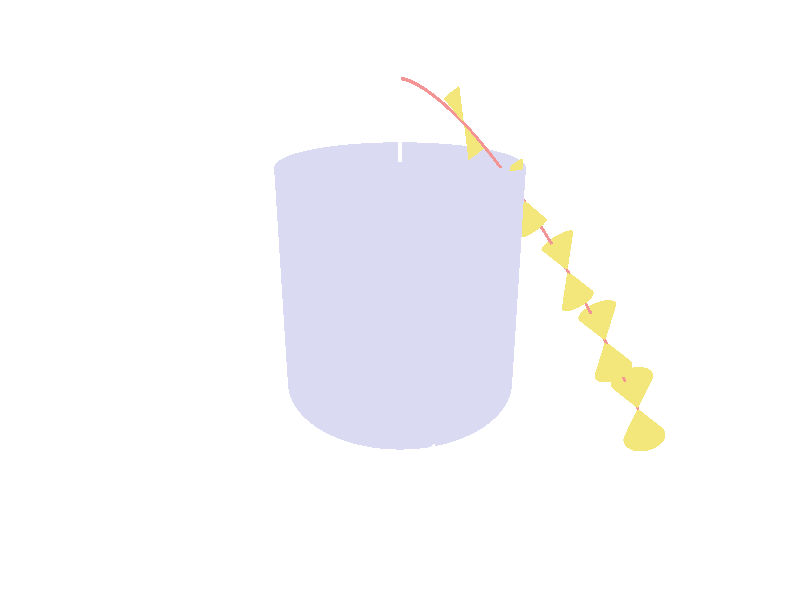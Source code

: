 //
// blackhole.pov -- Visualisierung
//
// (c) 2017 Prof Dr Andreas Müller, Hochschule Rapperswil
//
#version 3.7;
#include "colors.inc"
global_settings {
	assumed_gamma 1
}

#declare imagescale = 0.9;

camera {
	location <4, 2, -1>
	look_at <0, 0.5, 0>
	right 16/9 * x * imagescale
	up y * imagescale
}

light_source { <10, 10, 10> color White }
sky_sphere {
	pigment {
		color <1,1,1>
	}
}

#declare achsenkopflaenge = 0.1;
#declare achsendurchmesser = 0.015;

#macro achse(from, to)
#declare dirvector = to - from;
#declare dirvector = achsenkopflaenge * vnormalize(dirvector);
        cylinder {
                from - dirvector,
                to   + dirvector,
                achsendurchmesser
        }
        cone {
                to +     dirvector, 2 * achsendurchmesser,
                to + 2 * dirvector, 0
        }
#end

union {
	achse(<-1.5,0,   0>, <1.5,0,  0>)
	achse(<   0,0,   0>, <  0,2,  0>)
	achse(<   0,0,-1.5>, <  0,0,1.5>)
	pigment {
		color White
	}
}

cylinder {
	<0,0,0>, <0,1.4,0>, 1
	pigment {
		color rgbf<0.7,0.7,0.9,0.5>
	}
}

#declare R0 = function(r) { 2/3 * pow(r, 3/2) }
#declare rss = function(R, tau) { pow(3/2 * (R - tau), 2/3) }

#declare trackdiameter = 0.01;
#declare a = pi / 3;
#declare r0 = 2;
#declare taumax = R0(r0);
#declare taustep = taumax / 200;
#declare tau = taustep;
union {
	#declare nextpoint = <r0 * cos(a), 0, r0 * sin(a)>;
	sphere { nextpoint, trackdiameter }
	#while (tau < taumax - taustep/2)
		#declare previouspoint = nextpoint;
		#declare rad = rss(taumax, tau);
		#declare nextpoint = <rad * cos(a), tau, rad * sin(a)>;
		sphere { nextpoint, trackdiameter }
		cylinder { previouspoint, nextpoint, trackdiameter }
	#declare tau = tau + taustep;
	#end
	#declare previouspoint = nextpoint;
	#declare nextpoint = <0, taumax, 0>;
	sphere { nextpoint, trackdiameter }
	cylinder { previouspoint, nextpoint, trackdiameter }
	pigment {
		color rgb<0.9,0.3,0.3>
	}
}

#declare conelength = 0.2;

#macro lightcone(r, a, tau)
	#declare apex = <r * cos(a), tau, r * sin(a)>;

	#declare p = 1/sqrt(r) * (1/sqrt(r) - 1);
	#declare p = sqrt(r) * (sqrt(r) - 1);
	#declare plusdirection = <p * cos(a), 1, p * sin(a)>;
	#declare plusdirection = vnormalize(plusdirection);

	#declare n = 1/sqrt(r) * (-1/sqrt(r) - 1);
	#declare n = sqrt(r) * (-sqrt(r) - 1);
	#declare minusdirection = <n * cos(a), 1, n * sin(a)>;
	#declare minusdirection = vnormalize(minusdirection);

	#declare coneaxis = vnormalize(0.5 * (plusdirection + minusdirection));
	#declare coneradius = conelength * sin(acos(vdot(coneaxis, plusdirection)));
	union {
		cone { apex, 0, apex + conelength * coneaxis, coneradius }
		cone { apex, 0, apex - conelength * coneaxis, coneradius }
		pigment {
			color rgbf<0.9,0.8,0.2,0.5>
		}
	}
#end

#declare tau = 0;
#declare taustep = 0.41;
#while (tau < 1.7)
	#declare lightconeradius = rss(taumax, tau);
	lightcone(lightconeradius, a, tau)
	#declare tau = tau + taustep;
#end






